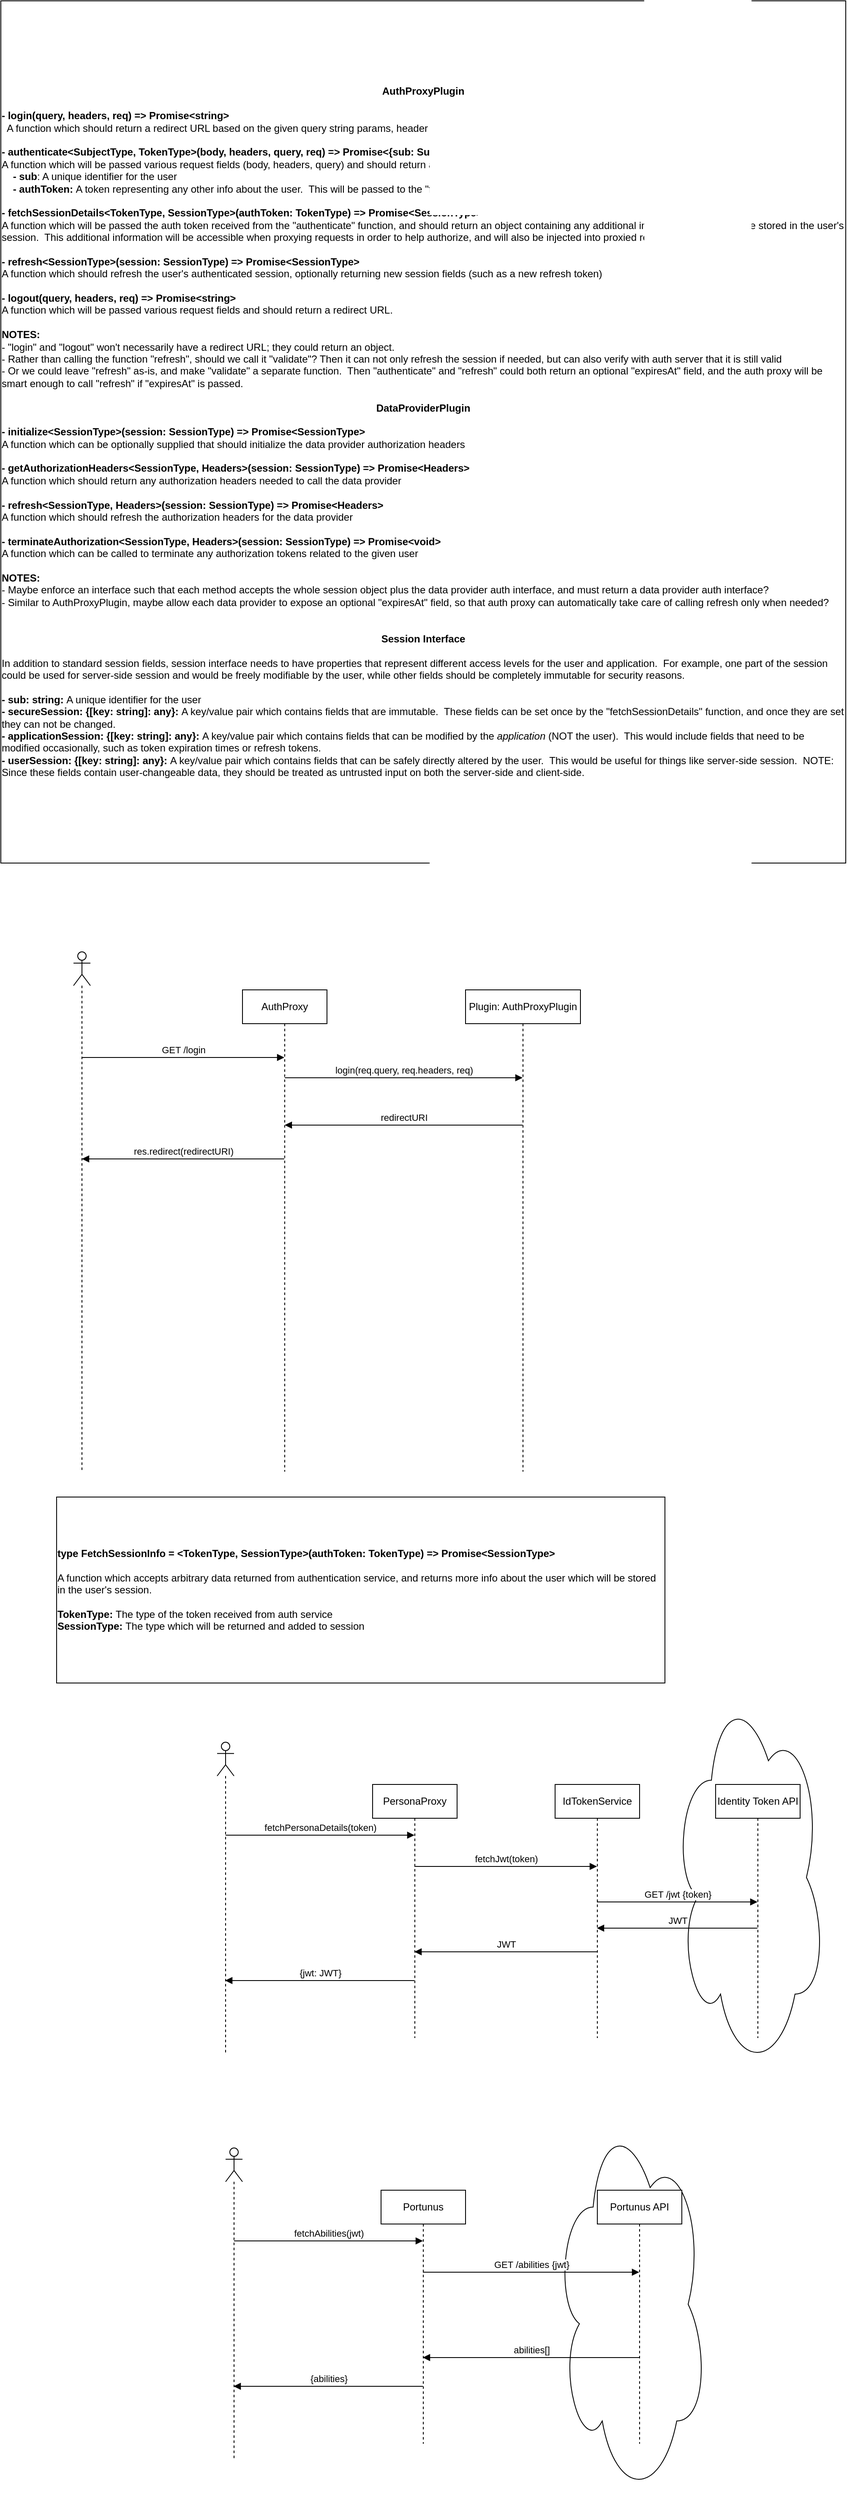 <mxfile version="14.4.4" type="github">
  <diagram name="Page-1" id="9f46799a-70d6-7492-0946-bef42562c5a5">
    <mxGraphModel dx="2373" dy="3309" grid="1" gridSize="10" guides="1" tooltips="1" connect="1" arrows="1" fold="1" page="1" pageScale="1" pageWidth="1100" pageHeight="850" background="#ffffff" math="0" shadow="0">
      <root>
        <mxCell id="0" />
        <mxCell id="1" parent="0" />
        <mxCell id="w1PzRN34txhDw9UbGB5l-29" value="" style="ellipse;shape=cloud;whiteSpace=wrap;html=1;" parent="1" vertex="1">
          <mxGeometry x="440" y="795" width="180" height="460" as="geometry" />
        </mxCell>
        <mxCell id="w1PzRN34txhDw9UbGB5l-15" value="" style="ellipse;shape=cloud;whiteSpace=wrap;html=1;" parent="1" vertex="1">
          <mxGeometry x="580" y="290" width="180" height="460" as="geometry" />
        </mxCell>
        <mxCell id="w1PzRN34txhDw9UbGB5l-2" value="PersonaProxy" style="shape=umlLifeline;perimeter=lifelinePerimeter;whiteSpace=wrap;html=1;container=1;collapsible=0;recursiveResize=0;outlineConnect=0;" parent="1" vertex="1">
          <mxGeometry x="224" y="410" width="100" height="300" as="geometry" />
        </mxCell>
        <mxCell id="w1PzRN34txhDw9UbGB5l-3" value="&lt;div style=&quot;text-align: left&quot;&gt;&lt;b&gt;type FetchSessionInfo = &amp;lt;TokenType, SessionType&amp;gt;(authToken: TokenType) =&amp;gt; Promise&amp;lt;SessionType&amp;gt;&lt;/b&gt;&lt;/div&gt;&lt;br&gt;&lt;div style=&quot;text-align: left&quot;&gt;A function which accepts arbitrary data returned from authentication service, and returns more info about the user which will be stored in the user&#39;s session.&lt;/div&gt;&lt;br&gt;&lt;div style=&quot;text-align: left&quot;&gt;&lt;b&gt;TokenType:&lt;/b&gt;&lt;span&gt;&amp;nbsp;The type of the token received from auth service&lt;/span&gt;&lt;/div&gt;&lt;b&gt;&lt;div style=&quot;text-align: left&quot;&gt;&lt;b&gt;SessionType:&lt;/b&gt;&lt;span style=&quot;font-weight: normal&quot;&gt;&amp;nbsp;The type which will be returned and added to session&lt;/span&gt;&lt;/div&gt;&lt;/b&gt;" style="rounded=0;whiteSpace=wrap;html=1;" parent="1" vertex="1">
          <mxGeometry x="-150" y="70" width="720" height="220" as="geometry" />
        </mxCell>
        <mxCell id="w1PzRN34txhDw9UbGB5l-9" value="" style="shape=umlLifeline;participant=umlActor;perimeter=lifelinePerimeter;whiteSpace=wrap;html=1;container=1;collapsible=0;recursiveResize=0;verticalAlign=top;spacingTop=36;outlineConnect=0;" parent="1" vertex="1">
          <mxGeometry x="40" y="360" width="20" height="370" as="geometry" />
        </mxCell>
        <mxCell id="w1PzRN34txhDw9UbGB5l-10" value="fetchPersonaDetails(token)" style="html=1;verticalAlign=bottom;endArrow=block;" parent="w1PzRN34txhDw9UbGB5l-9" target="w1PzRN34txhDw9UbGB5l-2" edge="1">
          <mxGeometry width="80" relative="1" as="geometry">
            <mxPoint x="10" y="110" as="sourcePoint" />
            <mxPoint x="90" y="110" as="targetPoint" />
          </mxGeometry>
        </mxCell>
        <mxCell id="w1PzRN34txhDw9UbGB5l-11" value="IdTokenService" style="shape=umlLifeline;perimeter=lifelinePerimeter;whiteSpace=wrap;html=1;container=1;collapsible=0;recursiveResize=0;outlineConnect=0;" parent="1" vertex="1">
          <mxGeometry x="440" y="410" width="100" height="300" as="geometry" />
        </mxCell>
        <mxCell id="w1PzRN34txhDw9UbGB5l-12" value="fetchJwt(token)" style="html=1;verticalAlign=bottom;endArrow=block;" parent="1" edge="1">
          <mxGeometry width="80" relative="1" as="geometry">
            <mxPoint x="273.5" y="507" as="sourcePoint" />
            <mxPoint x="489.5" y="507" as="targetPoint" />
          </mxGeometry>
        </mxCell>
        <mxCell id="w1PzRN34txhDw9UbGB5l-13" value="Identity Token API" style="shape=umlLifeline;perimeter=lifelinePerimeter;whiteSpace=wrap;html=1;container=1;collapsible=0;recursiveResize=0;outlineConnect=0;" parent="1" vertex="1">
          <mxGeometry x="630" y="410" width="100" height="300" as="geometry" />
        </mxCell>
        <mxCell id="w1PzRN34txhDw9UbGB5l-14" value="GET /jwt {token}" style="html=1;verticalAlign=bottom;endArrow=block;" parent="1" edge="1">
          <mxGeometry width="80" relative="1" as="geometry">
            <mxPoint x="489.5" y="549" as="sourcePoint" />
            <mxPoint x="679.5" y="549" as="targetPoint" />
          </mxGeometry>
        </mxCell>
        <mxCell id="w1PzRN34txhDw9UbGB5l-16" value="JWT" style="html=1;verticalAlign=bottom;endArrow=block;" parent="1" edge="1">
          <mxGeometry width="80" relative="1" as="geometry">
            <mxPoint x="679.5" y="580" as="sourcePoint" />
            <mxPoint x="489.5" y="580" as="targetPoint" />
          </mxGeometry>
        </mxCell>
        <mxCell id="w1PzRN34txhDw9UbGB5l-17" value="JWT" style="html=1;verticalAlign=bottom;endArrow=block;" parent="1" edge="1">
          <mxGeometry width="80" relative="1" as="geometry">
            <mxPoint x="489.5" y="608" as="sourcePoint" />
            <mxPoint x="273.5" y="608" as="targetPoint" />
          </mxGeometry>
        </mxCell>
        <mxCell id="w1PzRN34txhDw9UbGB5l-18" value="{jwt: JWT}" style="html=1;verticalAlign=bottom;endArrow=block;" parent="1" edge="1">
          <mxGeometry width="80" relative="1" as="geometry">
            <mxPoint x="273.5" y="642" as="sourcePoint" />
            <mxPoint x="49.5" y="642" as="targetPoint" />
          </mxGeometry>
        </mxCell>
        <mxCell id="w1PzRN34txhDw9UbGB5l-19" value="Portunus" style="shape=umlLifeline;perimeter=lifelinePerimeter;whiteSpace=wrap;html=1;container=1;collapsible=0;recursiveResize=0;outlineConnect=0;" parent="1" vertex="1">
          <mxGeometry x="234" y="890" width="100" height="300" as="geometry" />
        </mxCell>
        <mxCell id="w1PzRN34txhDw9UbGB5l-20" value="" style="shape=umlLifeline;participant=umlActor;perimeter=lifelinePerimeter;whiteSpace=wrap;html=1;container=1;collapsible=0;recursiveResize=0;verticalAlign=top;spacingTop=36;outlineConnect=0;" parent="1" vertex="1">
          <mxGeometry x="50" y="840" width="20" height="370" as="geometry" />
        </mxCell>
        <mxCell id="w1PzRN34txhDw9UbGB5l-21" value="fetchAbilities(jwt)" style="html=1;verticalAlign=bottom;endArrow=block;" parent="w1PzRN34txhDw9UbGB5l-20" target="w1PzRN34txhDw9UbGB5l-19" edge="1">
          <mxGeometry width="80" relative="1" as="geometry">
            <mxPoint x="10" y="110" as="sourcePoint" />
            <mxPoint x="90" y="110" as="targetPoint" />
          </mxGeometry>
        </mxCell>
        <mxCell id="w1PzRN34txhDw9UbGB5l-23" value="GET /abilities {jwt}" style="html=1;verticalAlign=bottom;endArrow=block;" parent="1" target="w1PzRN34txhDw9UbGB5l-30" edge="1">
          <mxGeometry width="80" relative="1" as="geometry">
            <mxPoint x="283.5" y="987" as="sourcePoint" />
            <mxPoint x="499.5" y="987" as="targetPoint" />
          </mxGeometry>
        </mxCell>
        <mxCell id="w1PzRN34txhDw9UbGB5l-27" value="abilities[]" style="html=1;verticalAlign=bottom;endArrow=block;" parent="1" source="w1PzRN34txhDw9UbGB5l-30" edge="1">
          <mxGeometry width="80" relative="1" as="geometry">
            <mxPoint x="499.5" y="1088" as="sourcePoint" />
            <mxPoint x="283.5" y="1088" as="targetPoint" />
          </mxGeometry>
        </mxCell>
        <mxCell id="w1PzRN34txhDw9UbGB5l-28" value="{abilities}" style="html=1;verticalAlign=bottom;endArrow=block;" parent="1" edge="1">
          <mxGeometry width="80" relative="1" as="geometry">
            <mxPoint x="283.5" y="1122" as="sourcePoint" />
            <mxPoint x="59.5" y="1122" as="targetPoint" />
          </mxGeometry>
        </mxCell>
        <mxCell id="w1PzRN34txhDw9UbGB5l-30" value="Portunus API" style="shape=umlLifeline;perimeter=lifelinePerimeter;whiteSpace=wrap;html=1;container=1;collapsible=0;recursiveResize=0;outlineConnect=0;" parent="1" vertex="1">
          <mxGeometry x="490" y="890" width="100" height="300" as="geometry" />
        </mxCell>
        <mxCell id="w1PzRN34txhDw9UbGB5l-31" value="" style="shape=umlLifeline;participant=umlActor;perimeter=lifelinePerimeter;whiteSpace=wrap;html=1;container=1;collapsible=0;recursiveResize=0;verticalAlign=top;spacingTop=36;outlineConnect=0;" parent="1" vertex="1">
          <mxGeometry x="-130" y="-575" width="20" height="615" as="geometry" />
        </mxCell>
        <mxCell id="w1PzRN34txhDw9UbGB5l-32" value="AuthProxy" style="shape=umlLifeline;perimeter=lifelinePerimeter;whiteSpace=wrap;html=1;container=1;collapsible=0;recursiveResize=0;outlineConnect=0;" parent="1" vertex="1">
          <mxGeometry x="70" y="-530" width="100" height="570" as="geometry" />
        </mxCell>
        <mxCell id="w1PzRN34txhDw9UbGB5l-33" value="GET /login" style="html=1;verticalAlign=bottom;endArrow=block;" parent="1" source="w1PzRN34txhDw9UbGB5l-31" target="w1PzRN34txhDw9UbGB5l-32" edge="1">
          <mxGeometry width="80" relative="1" as="geometry">
            <mxPoint x="-110" y="-460" as="sourcePoint" />
            <mxPoint x="113.5" y="-460" as="targetPoint" />
            <Array as="points">
              <mxPoint x="-50" y="-450" />
            </Array>
          </mxGeometry>
        </mxCell>
        <mxCell id="w1PzRN34txhDw9UbGB5l-34" value="&lt;b&gt;AuthProxyPlugin&lt;/b&gt;&lt;br&gt;&lt;br&gt;&lt;div style=&quot;text-align: left&quot;&gt;&lt;b&gt;- login(query, headers, req) =&amp;gt; Promise&amp;lt;string&amp;gt;&lt;/b&gt;&lt;/div&gt;&lt;div style=&quot;text-align: left&quot;&gt;&amp;nbsp; A function which should return a redirect URL based on the given query string params, header values, and request object&lt;/div&gt;&lt;div style=&quot;text-align: left&quot;&gt;&lt;br&gt;&lt;/div&gt;&lt;div style=&quot;text-align: left&quot;&gt;&lt;b&gt;- authenticate&amp;lt;SubjectType, TokenType&amp;gt;(body, headers, query, req) =&amp;gt; Promise&amp;lt;{sub: SubjectType, authToken: TokenType}&amp;gt;&lt;/b&gt;&lt;/div&gt;&lt;div style=&quot;text-align: left&quot;&gt;A function which will be passed various request fields (body, headers, query) and should return an object with the following properties:&lt;/div&gt;&lt;div style=&quot;text-align: left&quot;&gt;&amp;nbsp; &amp;nbsp; &lt;b&gt;- sub&lt;/b&gt;: A unique identifier for the user&lt;/div&gt;&lt;div style=&quot;text-align: left&quot;&gt;&amp;nbsp; &amp;nbsp; &lt;b&gt;- authToken:&lt;/b&gt;&amp;nbsp;A token representing any other info about the user.&amp;nbsp; This will be passed to the &quot;fetchSessionDetails&quot; function to help generate the user&#39;s session&lt;/div&gt;&lt;div style=&quot;text-align: left&quot;&gt;&lt;br&gt;&lt;/div&gt;&lt;div style=&quot;text-align: left&quot;&gt;&lt;b&gt;- fetchSessionDetails&amp;lt;TokenType, SessionType&amp;gt;(authToken: TokenType) =&amp;gt; Promise&amp;lt;SessionType&amp;gt;&lt;/b&gt;&lt;/div&gt;&lt;div style=&quot;text-align: left&quot;&gt;A function which will be passed the auth token received from the &quot;authenticate&quot; function, and should return an object containing any additional information that should be stored in the user&#39;s session.&amp;nbsp; This additional information will be accessible when proxying requests in order to help authorize, and will also be injected into proxied request headers.&lt;/div&gt;&lt;div style=&quot;text-align: left&quot;&gt;&lt;b&gt;&lt;br&gt;&lt;/b&gt;&lt;/div&gt;&lt;div style=&quot;text-align: left&quot;&gt;&lt;b&gt;- refresh&amp;lt;SessionType&amp;gt;(session: SessionType) =&amp;gt; Promise&amp;lt;SessionType&amp;gt;&lt;/b&gt;&lt;/div&gt;&lt;div style=&quot;text-align: left&quot;&gt;A function which should refresh the user&#39;s authenticated session, optionally returning new session fields (such as a new refresh token)&lt;/div&gt;&lt;div style=&quot;text-align: left&quot;&gt;&lt;b&gt;&lt;br&gt;&lt;/b&gt;&lt;/div&gt;&lt;div style=&quot;text-align: left&quot;&gt;&lt;b&gt;- logout(query, headers, req) =&amp;gt; Promise&amp;lt;string&amp;gt;&amp;nbsp;&lt;/b&gt;&lt;/div&gt;&lt;div style=&quot;text-align: left&quot;&gt;A function which will be passed various request fields and should return a redirect URL.&lt;/div&gt;&lt;div style=&quot;text-align: left&quot;&gt;&lt;br&gt;&lt;/div&gt;&lt;div style=&quot;text-align: left&quot;&gt;&lt;b&gt;NOTES:&lt;/b&gt;&lt;/div&gt;&lt;div style=&quot;text-align: left&quot;&gt;- &quot;login&quot; and &quot;logout&quot; won&#39;t necessarily have a redirect URL; they could return an object.&lt;/div&gt;&lt;div style=&quot;text-align: left&quot;&gt;- Rather than calling the function &quot;refresh&quot;, should we call it &quot;validate&quot;? Then it can not only refresh the session if needed, but can also verify with auth server that it is still valid&lt;/div&gt;&lt;div style=&quot;text-align: left&quot;&gt;- Or we could leave &quot;refresh&quot; as-is, and make &quot;validate&quot; a separate function.&amp;nbsp; Then &quot;authenticate&quot; and &quot;refresh&quot; could both return an optional &quot;expiresAt&quot; field, and the auth proxy will be smart enough to call &quot;refresh&quot; if &quot;expiresAt&quot; is passed.&lt;/div&gt;&lt;div style=&quot;text-align: left&quot;&gt;&lt;br&gt;&lt;/div&gt;&lt;div&gt;&lt;b&gt;DataProviderPlugin&lt;/b&gt;&lt;/div&gt;&lt;div&gt;&lt;b&gt;&lt;br&gt;&lt;/b&gt;&lt;/div&gt;&lt;div style=&quot;text-align: left&quot;&gt;&lt;b&gt;- initialize&amp;lt;SessionType&amp;gt;(session: SessionType) =&amp;gt; Promise&amp;lt;SessionType&amp;gt;&lt;/b&gt;&lt;/div&gt;&lt;div style=&quot;text-align: left&quot;&gt;A function which can be optionally supplied that should initialize the data provider authorization headers&lt;/div&gt;&lt;div style=&quot;text-align: left&quot;&gt;&lt;br&gt;&lt;/div&gt;&lt;div style=&quot;text-align: left&quot;&gt;&lt;b&gt;- getAuthorizationHeaders&amp;lt;SessionType, Headers&amp;gt;(session: SessionType) =&amp;gt; Promise&amp;lt;Headers&amp;gt;&lt;/b&gt;&lt;/div&gt;&lt;div style=&quot;text-align: left&quot;&gt;A function which should return any authorization headers needed to call the data provider&lt;/div&gt;&lt;div style=&quot;text-align: left&quot;&gt;&lt;br&gt;&lt;/div&gt;&lt;div style=&quot;text-align: left&quot;&gt;&lt;b&gt;- refresh&amp;lt;SessionType, Headers&amp;gt;(session: SessionType) =&amp;gt; Promise&amp;lt;Headers&amp;gt;&lt;/b&gt;&lt;/div&gt;&lt;div style=&quot;text-align: left&quot;&gt;A function which should refresh the authorization headers for the data provider&lt;/div&gt;&lt;div style=&quot;text-align: left&quot;&gt;&lt;br&gt;&lt;/div&gt;&lt;div style=&quot;text-align: left&quot;&gt;&lt;b&gt;- terminateAuthorization&amp;lt;SessionType, Headers&amp;gt;(session: SessionType) =&amp;gt; Promise&amp;lt;void&amp;gt;&lt;/b&gt;&lt;/div&gt;&lt;div style=&quot;text-align: left&quot;&gt;A function which can be called to terminate any authorization tokens related to the given user&lt;/div&gt;&lt;div style=&quot;text-align: left&quot;&gt;&lt;br&gt;&lt;/div&gt;&lt;div style=&quot;text-align: left&quot;&gt;&lt;b&gt;NOTES:&lt;/b&gt;&lt;/div&gt;&lt;div style=&quot;text-align: left&quot;&gt;- Maybe enforce an interface such that each method accepts the whole session object plus the data provider auth interface, and must return a data provider auth interface?&lt;/div&gt;&lt;div style=&quot;text-align: left&quot;&gt;- Similar to AuthProxyPlugin, maybe allow each data provider to expose an optional &quot;expiresAt&quot; field, so that auth proxy can automatically take care of calling refresh only when needed?&lt;/div&gt;&lt;div style=&quot;text-align: left&quot;&gt;&lt;br&gt;&lt;/div&gt;&lt;div style=&quot;text-align: left&quot;&gt;&lt;br&gt;&lt;/div&gt;&lt;div&gt;&lt;b&gt;Session Interface&lt;/b&gt;&lt;/div&gt;&lt;div&gt;&lt;b&gt;&lt;br&gt;&lt;/b&gt;&lt;/div&gt;&lt;div style=&quot;text-align: left&quot;&gt;In addition to standard session fields, session interface needs to have properties that represent different access levels for the user and application.&amp;nbsp; For example, one part of the session could be used for server-side session and would be freely modifiable by the user, while other fields should be completely immutable for security reasons.&lt;/div&gt;&lt;div style=&quot;text-align: left&quot;&gt;&lt;br&gt;&lt;/div&gt;&lt;div style=&quot;text-align: left&quot;&gt;&lt;b&gt;- sub: string:&lt;/b&gt;&amp;nbsp;A unique identifier for the user&lt;/div&gt;&lt;div style=&quot;text-align: left&quot;&gt;&lt;b&gt;- secureSession: {[key: string]: any}:&lt;/b&gt;&amp;nbsp;A key/value pair which contains fields that are immutable.&amp;nbsp; These fields can be set once by the &quot;fetchSessionDetails&quot; function, and once they are set they can not be changed.&lt;/div&gt;&lt;div style=&quot;text-align: left&quot;&gt;&lt;b&gt;- applicationSession:&amp;nbsp;&lt;/b&gt;&lt;b&gt;{[key: string]: any}:&lt;/b&gt;&lt;span&gt;&amp;nbsp;A key/value pair which contains fields that can be modified by the &lt;i&gt;application&lt;/i&gt;&amp;nbsp;(NOT the user).&amp;nbsp; This would include fields that need to be modified occasionally, such as token expiration times or refresh tokens.&lt;/span&gt;&lt;/div&gt;&lt;div style=&quot;text-align: left&quot;&gt;&lt;span&gt;&lt;b&gt;- userSession:&amp;nbsp;&lt;/b&gt;&lt;/span&gt;&lt;b&gt;{[key: string]: any}:&lt;/b&gt;&lt;span&gt;&amp;nbsp;A key/value pair which contains fields that can be safely directly altered by the user.&amp;nbsp; This would be useful for things like server-side session.&amp;nbsp; NOTE: Since these fields contain user-changeable data, they should be treated as untrusted input on both the server-side and client-side.&lt;/span&gt;&lt;/div&gt;" style="rounded=0;whiteSpace=wrap;html=1;" parent="1" vertex="1">
          <mxGeometry x="-216" y="-1700" width="1000" height="1020" as="geometry" />
        </mxCell>
        <mxCell id="w1PzRN34txhDw9UbGB5l-35" value="Plugin: AuthProxyPlugin" style="shape=umlLifeline;perimeter=lifelinePerimeter;whiteSpace=wrap;html=1;container=1;collapsible=0;recursiveResize=0;outlineConnect=0;" parent="1" vertex="1">
          <mxGeometry x="334" y="-530" width="136" height="570" as="geometry" />
        </mxCell>
        <mxCell id="w1PzRN34txhDw9UbGB5l-36" value="login(req.query, req.headers, req)" style="html=1;verticalAlign=bottom;endArrow=block;" parent="1" source="w1PzRN34txhDw9UbGB5l-32" target="w1PzRN34txhDw9UbGB5l-35" edge="1">
          <mxGeometry width="80" relative="1" as="geometry">
            <mxPoint x="130" y="-426" as="sourcePoint" />
            <mxPoint x="360" y="-426" as="targetPoint" />
            <Array as="points">
              <mxPoint x="190.5" y="-426" />
            </Array>
          </mxGeometry>
        </mxCell>
        <mxCell id="w1PzRN34txhDw9UbGB5l-37" value="redirectURI" style="html=1;verticalAlign=bottom;endArrow=block;" parent="1" source="w1PzRN34txhDw9UbGB5l-35" target="w1PzRN34txhDw9UbGB5l-32" edge="1">
          <mxGeometry width="80" relative="1" as="geometry">
            <mxPoint x="380" y="-380" as="sourcePoint" />
            <mxPoint x="164" y="-380" as="targetPoint" />
            <Array as="points">
              <mxPoint x="170" y="-370" />
            </Array>
          </mxGeometry>
        </mxCell>
        <mxCell id="w1PzRN34txhDw9UbGB5l-38" value="res.redirect(redirectURI)" style="html=1;verticalAlign=bottom;endArrow=block;" parent="1" source="w1PzRN34txhDw9UbGB5l-32" target="w1PzRN34txhDw9UbGB5l-31" edge="1">
          <mxGeometry width="80" relative="1" as="geometry">
            <mxPoint x="100" y="-330" as="sourcePoint" />
            <mxPoint x="-90" y="-330" as="targetPoint" />
            <Array as="points">
              <mxPoint x="-79.5" y="-330" />
            </Array>
          </mxGeometry>
        </mxCell>
      </root>
    </mxGraphModel>
  </diagram>
</mxfile>
